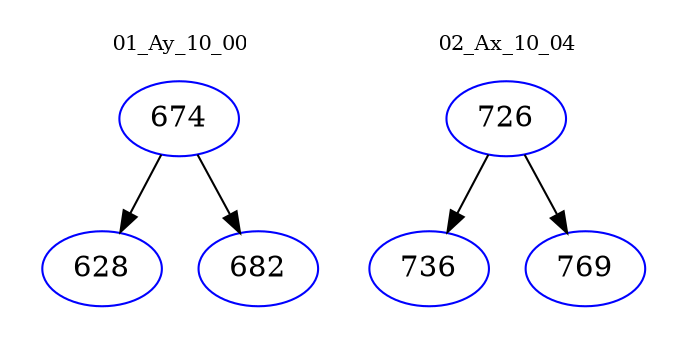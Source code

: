 digraph{
subgraph cluster_0 {
color = white
label = "01_Ay_10_00";
fontsize=10;
T0_674 [label="674", color="blue"]
T0_674 -> T0_628 [color="black"]
T0_628 [label="628", color="blue"]
T0_674 -> T0_682 [color="black"]
T0_682 [label="682", color="blue"]
}
subgraph cluster_1 {
color = white
label = "02_Ax_10_04";
fontsize=10;
T1_726 [label="726", color="blue"]
T1_726 -> T1_736 [color="black"]
T1_736 [label="736", color="blue"]
T1_726 -> T1_769 [color="black"]
T1_769 [label="769", color="blue"]
}
}
